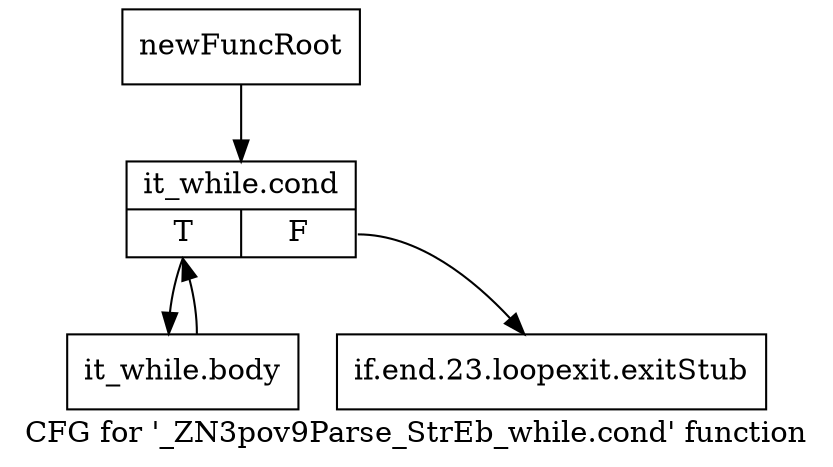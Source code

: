 digraph "CFG for '_ZN3pov9Parse_StrEb_while.cond' function" {
	label="CFG for '_ZN3pov9Parse_StrEb_while.cond' function";

	Node0x2831d60 [shape=record,label="{newFuncRoot}"];
	Node0x2831d60 -> Node0x2831e00;
	Node0x2831db0 [shape=record,label="{if.end.23.loopexit.exitStub}"];
	Node0x2831e00 [shape=record,label="{it_while.cond|{<s0>T|<s1>F}}"];
	Node0x2831e00:s0 -> Node0x2831e50;
	Node0x2831e00:s1 -> Node0x2831db0;
	Node0x2831e50 [shape=record,label="{it_while.body}"];
	Node0x2831e50 -> Node0x2831e00;
}

